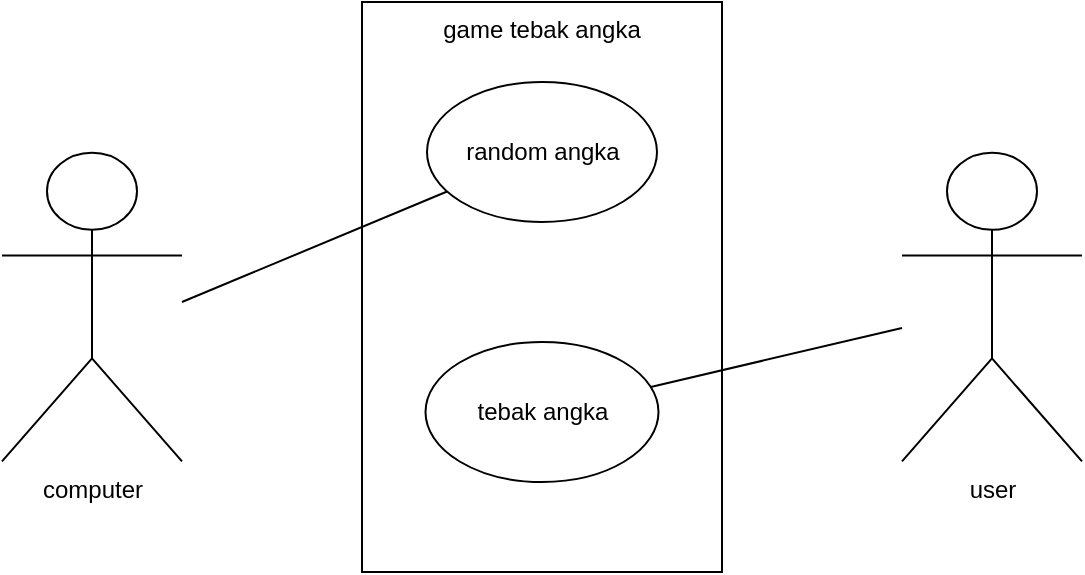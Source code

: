 <mxfile version="21.7.4" type="github">
  <diagram name="Halaman-1" id="bpRa3LiGtHMKyKpqk1Nt">
    <mxGraphModel dx="1434" dy="782" grid="1" gridSize="10" guides="1" tooltips="1" connect="1" arrows="1" fold="1" page="1" pageScale="1" pageWidth="827" pageHeight="1169" math="0" shadow="0">
      <root>
        <mxCell id="0" />
        <mxCell id="1" parent="0" />
        <mxCell id="7NRmrMS-ohi9uF83jWdv-6" value="user" style="shape=umlActor;verticalLabelPosition=bottom;verticalAlign=top;html=1;outlineConnect=0;" vertex="1" parent="1">
          <mxGeometry x="600" y="265.36" width="90" height="154.29" as="geometry" />
        </mxCell>
        <mxCell id="7NRmrMS-ohi9uF83jWdv-9" style="edgeStyle=orthogonalEdgeStyle;rounded=0;orthogonalLoop=1;jettySize=auto;html=1;exitX=0;exitY=0.5;exitDx=0;exitDy=0;" edge="1" parent="1" source="7NRmrMS-ohi9uF83jWdv-8">
          <mxGeometry relative="1" as="geometry">
            <mxPoint x="340" y="345" as="targetPoint" />
          </mxGeometry>
        </mxCell>
        <mxCell id="7NRmrMS-ohi9uF83jWdv-8" value="game tebak angka" style="rounded=0;whiteSpace=wrap;html=1;verticalAlign=top;" vertex="1" parent="1">
          <mxGeometry x="330" y="190" width="180" height="285" as="geometry" />
        </mxCell>
        <mxCell id="7NRmrMS-ohi9uF83jWdv-11" value="random angka" style="ellipse;whiteSpace=wrap;html=1;" vertex="1" parent="1">
          <mxGeometry x="362.5" y="230" width="115" height="70" as="geometry" />
        </mxCell>
        <mxCell id="7NRmrMS-ohi9uF83jWdv-12" value="tebak angka" style="ellipse;whiteSpace=wrap;html=1;" vertex="1" parent="1">
          <mxGeometry x="361.75" y="360" width="116.5" height="70" as="geometry" />
        </mxCell>
        <mxCell id="7NRmrMS-ohi9uF83jWdv-20" value="computer" style="shape=umlActor;verticalLabelPosition=bottom;verticalAlign=top;html=1;outlineConnect=0;" vertex="1" parent="1">
          <mxGeometry x="150" y="265.36" width="90" height="154.29" as="geometry" />
        </mxCell>
        <mxCell id="7NRmrMS-ohi9uF83jWdv-21" value="" style="endArrow=none;html=1;rounded=0;" edge="1" parent="1" source="7NRmrMS-ohi9uF83jWdv-20" target="7NRmrMS-ohi9uF83jWdv-11">
          <mxGeometry width="50" height="50" relative="1" as="geometry">
            <mxPoint x="390" y="430" as="sourcePoint" />
            <mxPoint x="440" y="380" as="targetPoint" />
            <Array as="points">
              <mxPoint x="240" y="340" />
            </Array>
          </mxGeometry>
        </mxCell>
        <mxCell id="7NRmrMS-ohi9uF83jWdv-22" value="" style="endArrow=none;html=1;rounded=0;" edge="1" parent="1" source="7NRmrMS-ohi9uF83jWdv-12" target="7NRmrMS-ohi9uF83jWdv-6">
          <mxGeometry width="50" height="50" relative="1" as="geometry">
            <mxPoint x="390" y="430" as="sourcePoint" />
            <mxPoint x="440" y="380" as="targetPoint" />
          </mxGeometry>
        </mxCell>
      </root>
    </mxGraphModel>
  </diagram>
</mxfile>
